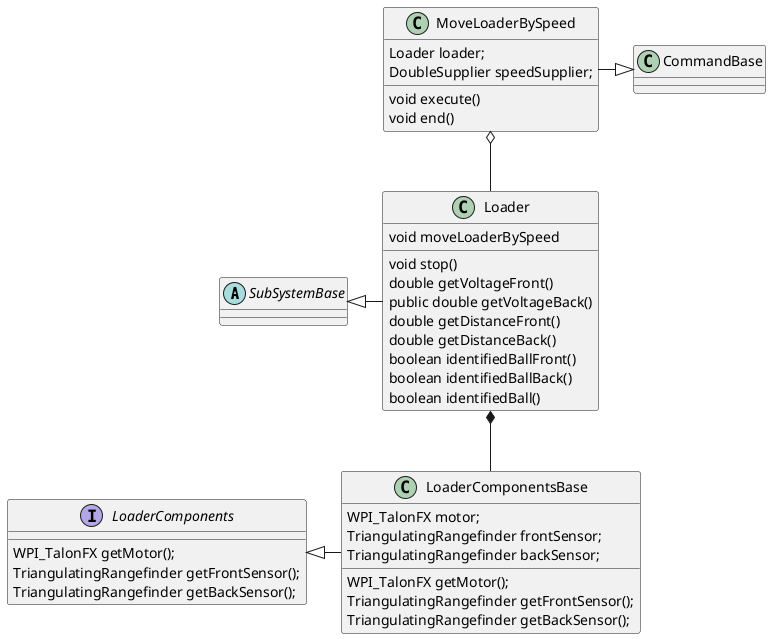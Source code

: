 @startuml
'https://plantuml.com/class-diagram
Abstract class SubSystemBase
class CommandBase

LoaderComponents <|- LoaderComponentsBase
Loader *-- LoaderComponentsBase
MoveLoaderBySpeed -|> CommandBase
SubSystemBase <|- Loader
MoveLoaderBySpeed o-- Loader

Interface LoaderComponents{
     WPI_TalonFX getMotor();
     TriangulatingRangefinder getFrontSensor();
     TriangulatingRangefinder getBackSensor();
}

class LoaderComponentsBase{
 WPI_TalonFX motor;
 TriangulatingRangefinder frontSensor;
 TriangulatingRangefinder backSensor;

     WPI_TalonFX getMotor();
     TriangulatingRangefinder getFrontSensor();
     TriangulatingRangefinder getBackSensor();
}

class Loader{
void moveLoaderBySpeed
void stop()
double getVoltageFront()
public double getVoltageBack()
double getDistanceFront()
double getDistanceBack()
boolean identifiedBallFront()
boolean identifiedBallBack()
boolean identifiedBall()
}

class MoveLoaderBySpeed{
Loader loader;
DoubleSupplier speedSupplier;

void execute()
void end()
}


@enduml